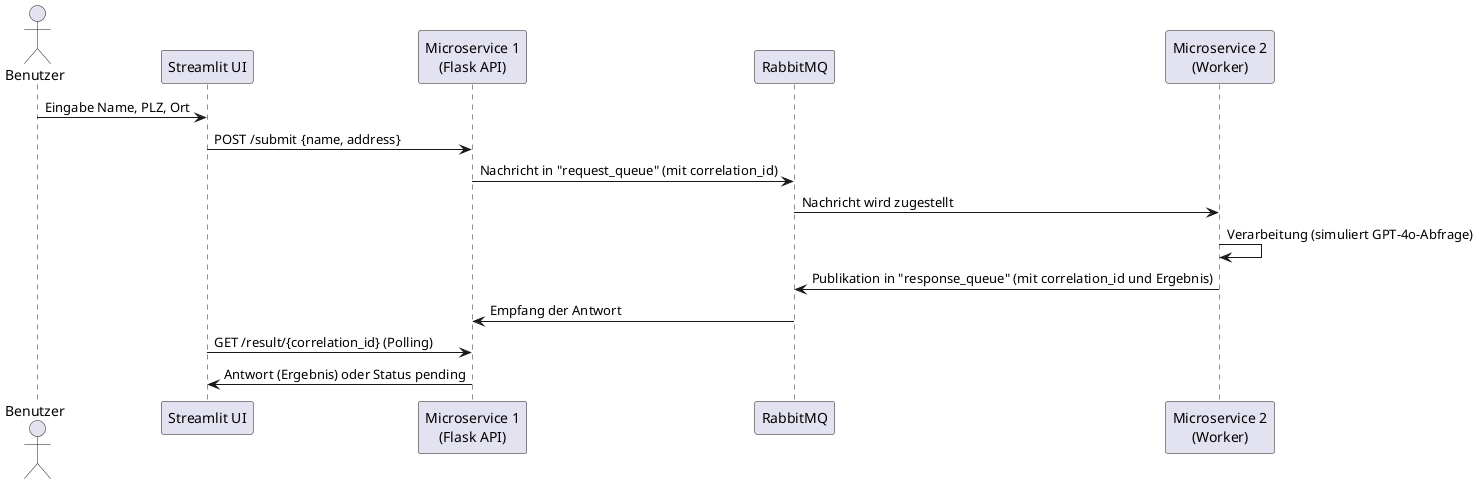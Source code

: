 @startuml
actor Benutzer
participant "Streamlit UI" as UI
participant "Microservice 1\n(Flask API)" as MS1
participant RabbitMQ
participant "Microservice 2\n(Worker)" as MS2

Benutzer -> UI: Eingabe Name, PLZ, Ort
UI -> MS1: POST /submit {name, address}
MS1 -> RabbitMQ: Nachricht in "request_queue" (mit correlation_id)
RabbitMQ -> MS2: Nachricht wird zugestellt
MS2 -> MS2: Verarbeitung (simuliert GPT-4o-Abfrage)
MS2 -> RabbitMQ: Publikation in "response_queue" (mit correlation_id und Ergebnis)
RabbitMQ -> MS1: Empfang der Antwort
UI -> MS1: GET /result/{correlation_id} (Polling)
MS1 -> UI: Antwort (Ergebnis) oder Status pending

@enduml

